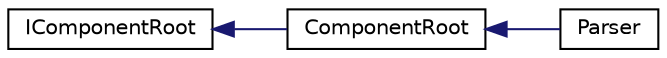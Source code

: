 digraph G
{
  edge [fontname="Helvetica",fontsize="10",labelfontname="Helvetica",labelfontsize="10"];
  node [fontname="Helvetica",fontsize="10",shape=record];
  rankdir=LR;
  Node1 [label="IComponentRoot",height=0.2,width=0.4,color="black", fillcolor="white", style="filled",URL="$interface_utopia_1_1_components_1_1_core_1_1_i_component_root.html"];
  Node1 -> Node2 [dir=back,color="midnightblue",fontsize="10",style="solid",fontname="Helvetica"];
  Node2 [label="ComponentRoot",height=0.2,width=0.4,color="black", fillcolor="white", style="filled",URL="$class_utopia_1_1_components_1_1_core_1_1_component_root.html"];
  Node2 -> Node3 [dir=back,color="midnightblue",fontsize="10",style="solid",fontname="Helvetica"];
  Node3 [label="Parser",height=0.2,width=0.4,color="black", fillcolor="white", style="filled",URL="$class_utopia_1_1_components_1_1_data_parser_1_1_parser.html"];
}
